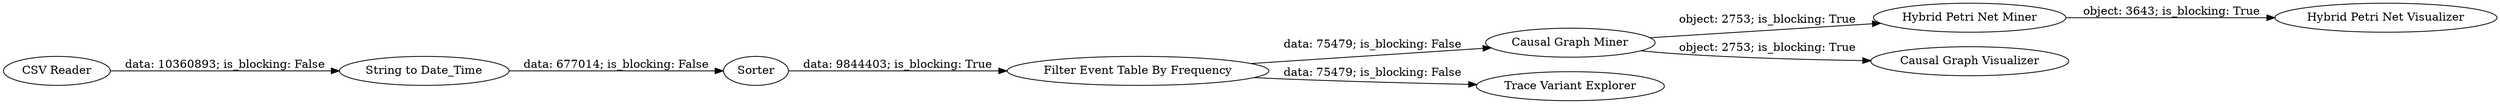 digraph {
	"-2907399273849765642_21" [label="Causal Graph Miner"]
	"-2907399273849765642_26" [label="Filter Event Table By Frequency"]
	"-2907399273849765642_27" [label="Trace Variant Explorer"]
	"-2907399273849765642_20" [label=Sorter]
	"-2907399273849765642_19" [label="String to Date_Time"]
	"-2907399273849765642_22" [label="Hybrid Petri Net Miner"]
	"-2907399273849765642_24" [label="Causal Graph Visualizer"]
	"-2907399273849765642_1" [label="CSV Reader"]
	"-2907399273849765642_25" [label="Hybrid Petri Net Visualizer"]
	"-2907399273849765642_19" -> "-2907399273849765642_20" [label="data: 677014; is_blocking: False"]
	"-2907399273849765642_20" -> "-2907399273849765642_26" [label="data: 9844403; is_blocking: True"]
	"-2907399273849765642_22" -> "-2907399273849765642_25" [label="object: 3643; is_blocking: True"]
	"-2907399273849765642_1" -> "-2907399273849765642_19" [label="data: 10360893; is_blocking: False"]
	"-2907399273849765642_21" -> "-2907399273849765642_22" [label="object: 2753; is_blocking: True"]
	"-2907399273849765642_26" -> "-2907399273849765642_27" [label="data: 75479; is_blocking: False"]
	"-2907399273849765642_26" -> "-2907399273849765642_21" [label="data: 75479; is_blocking: False"]
	"-2907399273849765642_21" -> "-2907399273849765642_24" [label="object: 2753; is_blocking: True"]
	rankdir=LR
}
